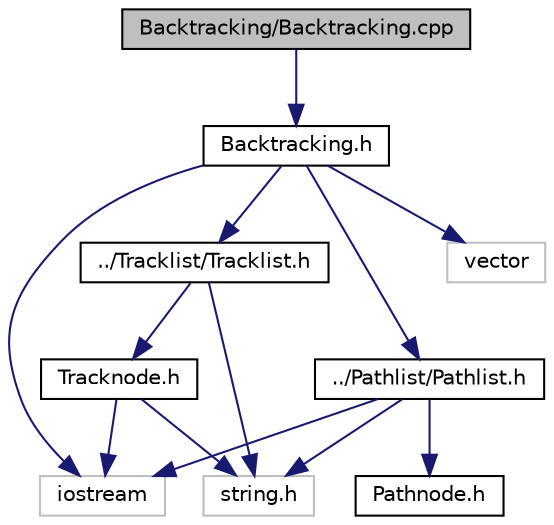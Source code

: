 digraph "Backtracking/Backtracking.cpp"
{
 // LATEX_PDF_SIZE
  edge [fontname="Helvetica",fontsize="10",labelfontname="Helvetica",labelfontsize="10"];
  node [fontname="Helvetica",fontsize="10",shape=record];
  Node1 [label="Backtracking/Backtracking.cpp",height=0.2,width=0.4,color="black", fillcolor="grey75", style="filled", fontcolor="black",tooltip=" "];
  Node1 -> Node2 [color="midnightblue",fontsize="10",style="solid"];
  Node2 [label="Backtracking.h",height=0.2,width=0.4,color="black", fillcolor="white", style="filled",URL="$Backtracking_8h.html",tooltip=" "];
  Node2 -> Node3 [color="midnightblue",fontsize="10",style="solid"];
  Node3 [label="iostream",height=0.2,width=0.4,color="grey75", fillcolor="white", style="filled",tooltip=" "];
  Node2 -> Node4 [color="midnightblue",fontsize="10",style="solid"];
  Node4 [label="vector",height=0.2,width=0.4,color="grey75", fillcolor="white", style="filled",tooltip=" "];
  Node2 -> Node5 [color="midnightblue",fontsize="10",style="solid"];
  Node5 [label="../Tracklist/Tracklist.h",height=0.2,width=0.4,color="black", fillcolor="white", style="filled",URL="$Tracklist_8h.html",tooltip=" "];
  Node5 -> Node6 [color="midnightblue",fontsize="10",style="solid"];
  Node6 [label="Tracknode.h",height=0.2,width=0.4,color="black", fillcolor="white", style="filled",URL="$Tracknode_8h.html",tooltip=" "];
  Node6 -> Node7 [color="midnightblue",fontsize="10",style="solid"];
  Node7 [label="string.h",height=0.2,width=0.4,color="grey75", fillcolor="white", style="filled",tooltip=" "];
  Node6 -> Node3 [color="midnightblue",fontsize="10",style="solid"];
  Node5 -> Node7 [color="midnightblue",fontsize="10",style="solid"];
  Node2 -> Node8 [color="midnightblue",fontsize="10",style="solid"];
  Node8 [label="../Pathlist/Pathlist.h",height=0.2,width=0.4,color="black", fillcolor="white", style="filled",URL="$Pathlist_8h.html",tooltip=" "];
  Node8 -> Node9 [color="midnightblue",fontsize="10",style="solid"];
  Node9 [label="Pathnode.h",height=0.2,width=0.4,color="black", fillcolor="white", style="filled",URL="$Pathnode_8h.html",tooltip=" "];
  Node8 -> Node7 [color="midnightblue",fontsize="10",style="solid"];
  Node8 -> Node3 [color="midnightblue",fontsize="10",style="solid"];
}
